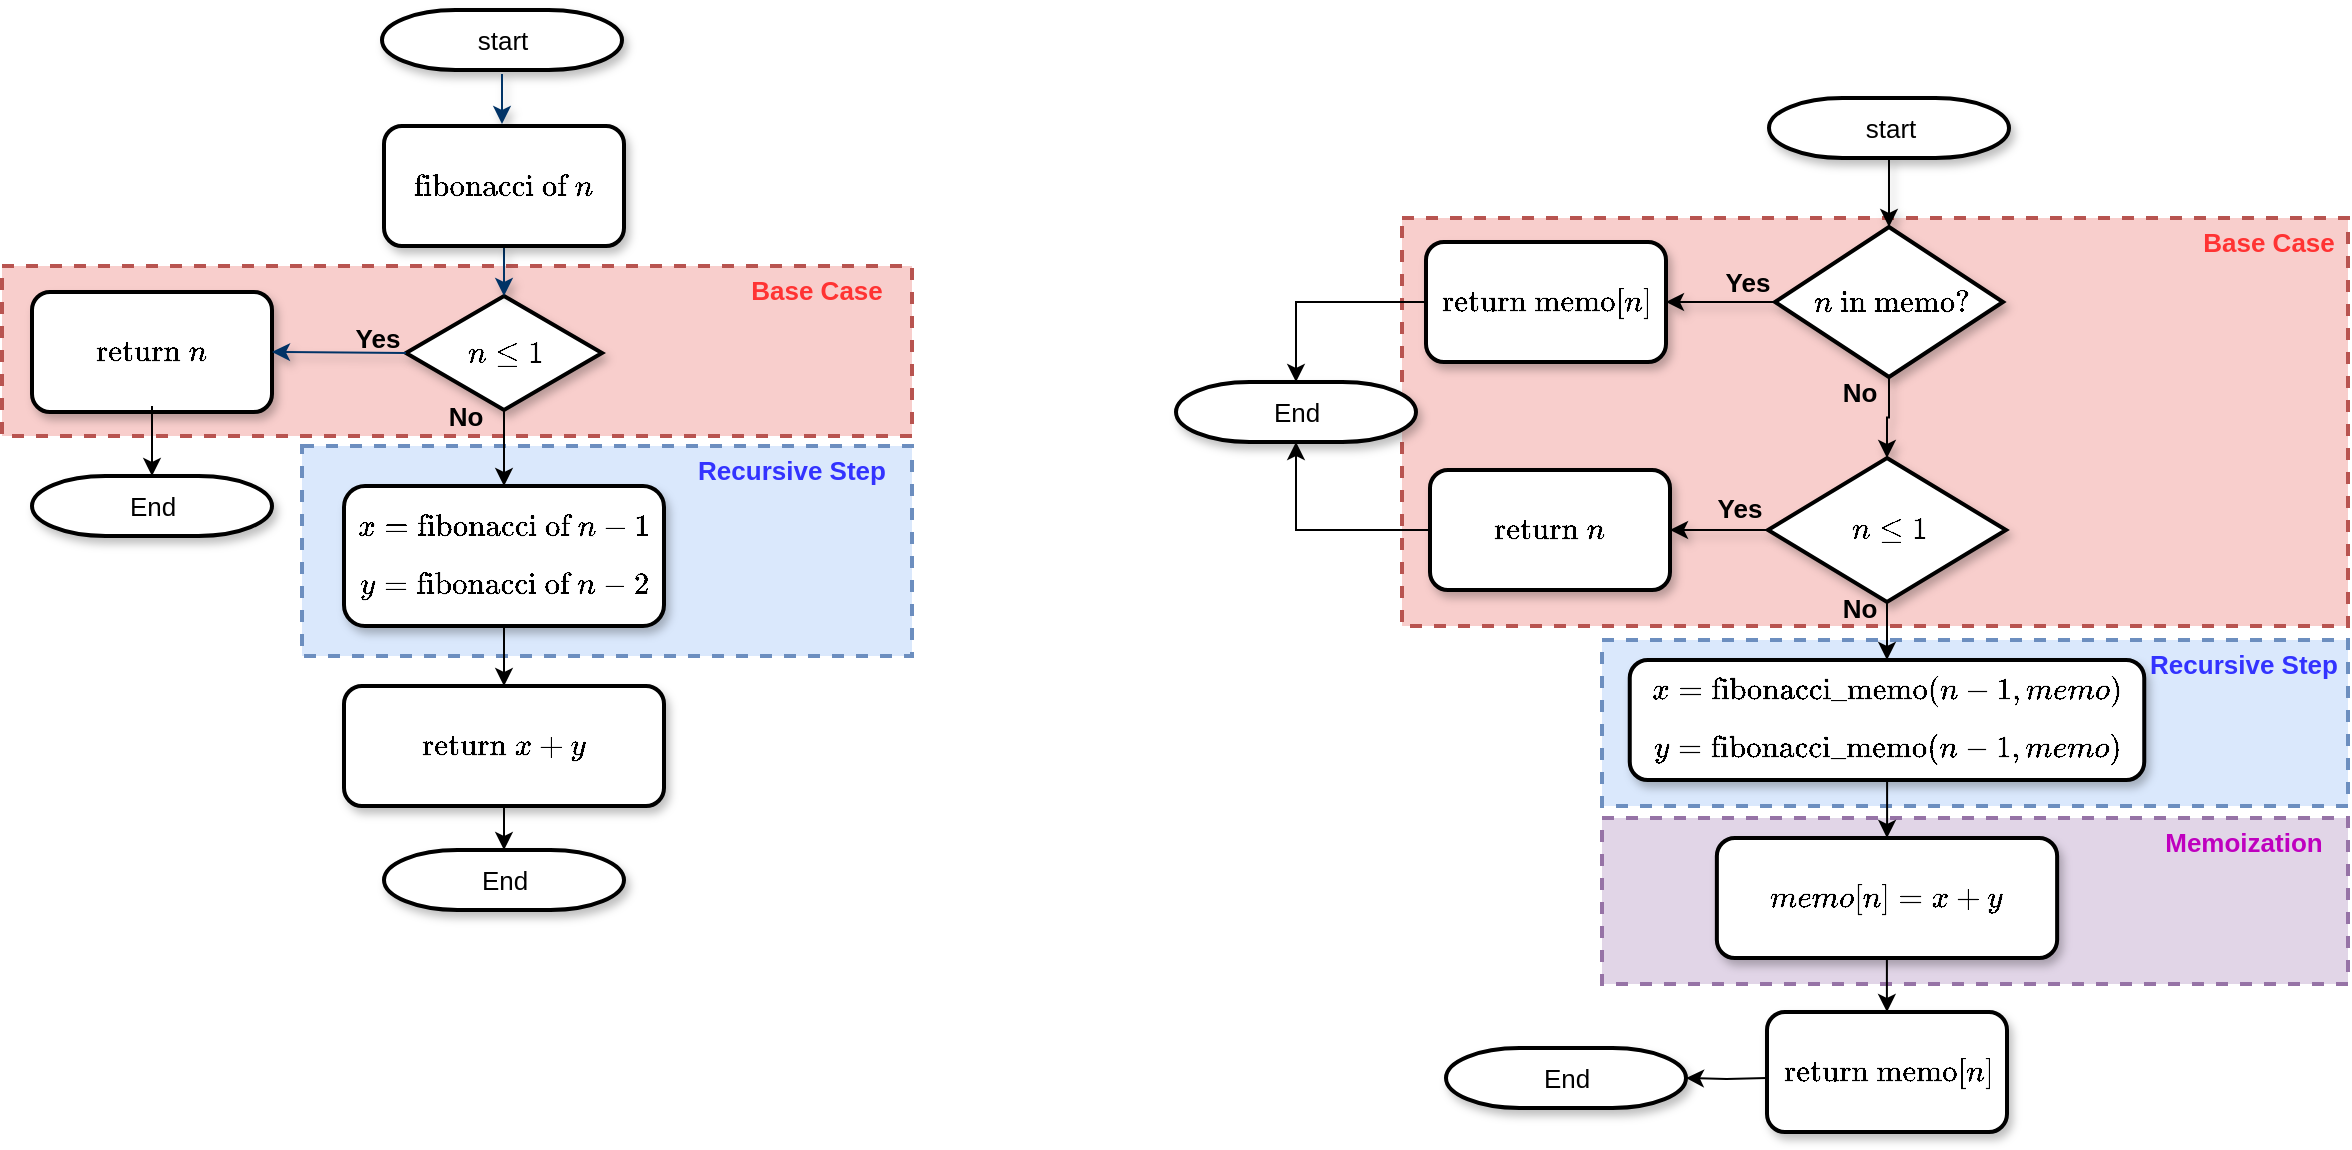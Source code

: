 <mxfile version="24.6.4" type="device">
  <diagram id="6a731a19-8d31-9384-78a2-239565b7b9f0" name="Page-1">
    <mxGraphModel dx="979" dy="567" grid="1" gridSize="5" guides="1" tooltips="1" connect="1" arrows="1" fold="1" page="1" pageScale="1" pageWidth="1169" pageHeight="827" background="none" math="1" shadow="0">
      <root>
        <mxCell id="0" />
        <mxCell id="1" parent="0" />
        <mxCell id="hO0qVl23OE6YJCiqEfhj-31" value="" style="rounded=0;whiteSpace=wrap;html=1;shadow=0;strokeWidth=2;fontSize=13;dashed=1;strokeColor=#9673a6;fillColor=#e1d5e7;" vertex="1" parent="1">
          <mxGeometry x="870" y="491" width="373" height="83" as="geometry" />
        </mxCell>
        <mxCell id="hO0qVl23OE6YJCiqEfhj-32" value="Memoization" style="text;html=1;strokeColor=none;fillColor=none;align=center;verticalAlign=middle;whiteSpace=wrap;rounded=0;shadow=0;dashed=1;strokeWidth=2;fontSize=13;fontColor=#BF00BF;fontStyle=1" vertex="1" parent="1">
          <mxGeometry x="1141.12" y="488" width="100" height="30" as="geometry" />
        </mxCell>
        <mxCell id="hO0qVl23OE6YJCiqEfhj-29" value="" style="rounded=0;whiteSpace=wrap;html=1;shadow=0;strokeWidth=2;fontSize=13;dashed=1;strokeColor=#6c8ebf;fillColor=#dae8fc;" vertex="1" parent="1">
          <mxGeometry x="870" y="402" width="373" height="83" as="geometry" />
        </mxCell>
        <mxCell id="hO0qVl23OE6YJCiqEfhj-30" value="Recursive Step" style="text;html=1;strokeColor=none;fillColor=none;align=center;verticalAlign=middle;whiteSpace=wrap;rounded=0;shadow=0;dashed=1;strokeWidth=2;fontSize=13;fontColor=#3333FF;fontStyle=1" vertex="1" parent="1">
          <mxGeometry x="1141.12" y="399" width="100" height="30" as="geometry" />
        </mxCell>
        <mxCell id="hO0qVl23OE6YJCiqEfhj-26" value="" style="rounded=0;whiteSpace=wrap;html=1;shadow=0;strokeWidth=2;fontSize=13;dashed=1;strokeColor=#b85450;fillColor=#f8cecc;" vertex="1" parent="1">
          <mxGeometry x="770" y="191" width="473" height="204" as="geometry" />
        </mxCell>
        <mxCell id="hO0qVl23OE6YJCiqEfhj-27" value="Base Case" style="text;html=1;strokeColor=none;fillColor=none;align=center;verticalAlign=middle;whiteSpace=wrap;rounded=0;shadow=0;dashed=1;strokeWidth=2;fontSize=13;fontColor=#FF3333;fontStyle=1;" vertex="1" parent="1">
          <mxGeometry x="1166.12" y="188" width="75" height="30" as="geometry" />
        </mxCell>
        <mxCell id="wjTO4BVHrDtdYKm8AEhN-76" value="" style="rounded=0;whiteSpace=wrap;html=1;shadow=0;strokeWidth=2;fontSize=13;dashed=1;strokeColor=#6c8ebf;fillColor=#dae8fc;" parent="1" vertex="1">
          <mxGeometry x="220" y="305" width="305" height="105" as="geometry" />
        </mxCell>
        <mxCell id="wjTO4BVHrDtdYKm8AEhN-74" value="" style="rounded=0;whiteSpace=wrap;html=1;shadow=0;strokeWidth=2;fontSize=13;dashed=1;strokeColor=#b85450;fillColor=#f8cecc;" parent="1" vertex="1">
          <mxGeometry x="70" y="215" width="455" height="85" as="geometry" />
        </mxCell>
        <mxCell id="2" value="start" style="shape=mxgraph.flowchart.terminator;strokeWidth=2;gradientColor=none;gradientDirection=north;fontStyle=0;html=1;fontSize=13;shadow=1;" parent="1" vertex="1">
          <mxGeometry x="260" y="87" width="120" height="30" as="geometry" />
        </mxCell>
        <mxCell id="hO0qVl23OE6YJCiqEfhj-8" style="edgeStyle=orthogonalEdgeStyle;rounded=0;orthogonalLoop=1;jettySize=auto;html=1;" edge="1" parent="1" source="6" target="wjTO4BVHrDtdYKm8AEhN-59">
          <mxGeometry relative="1" as="geometry" />
        </mxCell>
        <mxCell id="6" value="$$n \leq 1$$" style="shape=mxgraph.flowchart.decision;strokeWidth=2;gradientDirection=north;fontStyle=0;html=1;fontSize=13;shadow=1;" parent="1" vertex="1">
          <mxGeometry x="272" y="230" width="98" height="57" as="geometry" />
        </mxCell>
        <mxCell id="7" style="fontStyle=1;strokeColor=#003366;strokeWidth=1;html=1;fontSize=13;shadow=1;" parent="1" edge="1">
          <mxGeometry relative="1" as="geometry">
            <mxPoint x="320.0" y="119" as="sourcePoint" />
            <mxPoint x="320.0" y="144" as="targetPoint" />
          </mxGeometry>
        </mxCell>
        <mxCell id="8" style="fontStyle=1;strokeColor=#003366;strokeWidth=1;html=1;fontSize=13;shadow=1;" parent="1" edge="1">
          <mxGeometry x="-0.5" y="10" relative="1" as="geometry">
            <mxPoint x="321" y="205" as="sourcePoint" />
            <mxPoint x="321" y="230" as="targetPoint" />
            <mxPoint as="offset" />
          </mxGeometry>
        </mxCell>
        <mxCell id="wjTO4BVHrDtdYKm8AEhN-55" value="$$ \text{fibonacci of }n$$" style="rounded=1;whiteSpace=wrap;html=1;strokeWidth=2;fontSize=13;shadow=1;" parent="1" vertex="1">
          <mxGeometry x="261" y="145" width="120" height="60" as="geometry" />
        </mxCell>
        <mxCell id="wjTO4BVHrDtdYKm8AEhN-56" value="$$ \text{return }n$$" style="rounded=1;whiteSpace=wrap;html=1;strokeWidth=2;fontSize=13;shadow=1;" parent="1" vertex="1">
          <mxGeometry x="85" y="228" width="120" height="60" as="geometry" />
        </mxCell>
        <mxCell id="wjTO4BVHrDtdYKm8AEhN-57" style="fontStyle=1;strokeColor=#003366;strokeWidth=1;html=1;exitX=0;exitY=0.5;exitDx=0;exitDy=0;exitPerimeter=0;entryX=1;entryY=0.5;entryDx=0;entryDy=0;fontSize=13;shadow=1;" parent="1" source="6" target="wjTO4BVHrDtdYKm8AEhN-56" edge="1">
          <mxGeometry x="-0.5" y="10" relative="1" as="geometry">
            <mxPoint x="331" y="200.0" as="sourcePoint" />
            <mxPoint x="331" y="240" as="targetPoint" />
            <mxPoint as="offset" />
          </mxGeometry>
        </mxCell>
        <mxCell id="wjTO4BVHrDtdYKm8AEhN-58" value="Yes" style="text;html=1;strokeColor=none;fillColor=none;align=center;verticalAlign=middle;whiteSpace=wrap;rounded=0;strokeWidth=2;fontSize=13;shadow=1;fontStyle=1" parent="1" vertex="1">
          <mxGeometry x="228" y="236" width="60" height="30" as="geometry" />
        </mxCell>
        <mxCell id="hO0qVl23OE6YJCiqEfhj-9" value="" style="edgeStyle=orthogonalEdgeStyle;rounded=0;orthogonalLoop=1;jettySize=auto;html=1;" edge="1" parent="1" source="wjTO4BVHrDtdYKm8AEhN-59" target="wjTO4BVHrDtdYKm8AEhN-70">
          <mxGeometry relative="1" as="geometry" />
        </mxCell>
        <mxCell id="wjTO4BVHrDtdYKm8AEhN-59" value="$$ x= \text{fibonacci of }n-1$$ $$ y =\text{fibonacci of }n-2$$" style="rounded=1;whiteSpace=wrap;html=1;strokeWidth=2;fontSize=13;shadow=1;" parent="1" vertex="1">
          <mxGeometry x="241" y="325" width="160" height="70" as="geometry" />
        </mxCell>
        <mxCell id="wjTO4BVHrDtdYKm8AEhN-70" value="$$ \text{return }x +y&lt;br style=&quot;font-size: 13px;&quot;&gt;$$" style="rounded=1;whiteSpace=wrap;html=1;strokeWidth=2;fontSize=13;shadow=1;" parent="1" vertex="1">
          <mxGeometry x="241" y="425" width="160" height="60" as="geometry" />
        </mxCell>
        <mxCell id="wjTO4BVHrDtdYKm8AEhN-71" value="No" style="text;html=1;strokeColor=none;fillColor=none;align=center;verticalAlign=middle;whiteSpace=wrap;rounded=0;strokeWidth=2;fontSize=13;shadow=1;fontStyle=1" parent="1" vertex="1">
          <mxGeometry x="272" y="275" width="60" height="30" as="geometry" />
        </mxCell>
        <mxCell id="wjTO4BVHrDtdYKm8AEhN-75" value="Base Case" style="text;html=1;strokeColor=none;fillColor=none;align=center;verticalAlign=middle;whiteSpace=wrap;rounded=0;shadow=0;dashed=1;strokeWidth=2;fontSize=13;fontColor=#FF3333;fontStyle=1;" parent="1" vertex="1">
          <mxGeometry x="440" y="212" width="75" height="30" as="geometry" />
        </mxCell>
        <mxCell id="wjTO4BVHrDtdYKm8AEhN-77" value="Recursive Step" style="text;html=1;strokeColor=none;fillColor=none;align=center;verticalAlign=middle;whiteSpace=wrap;rounded=0;shadow=0;dashed=1;strokeWidth=2;fontSize=13;fontColor=#3333FF;fontStyle=1" parent="1" vertex="1">
          <mxGeometry x="415" y="302" width="100" height="30" as="geometry" />
        </mxCell>
        <mxCell id="wjTO4BVHrDtdYKm8AEhN-83" style="edgeStyle=orthogonalEdgeStyle;rounded=0;orthogonalLoop=1;jettySize=auto;html=1;entryX=0.5;entryY=0;entryDx=0;entryDy=0;entryPerimeter=0;shadow=1;fontSize=13;fontColor=#3333FF;endArrow=classic;endFill=1;strokeWidth=1;" parent="1" source="wjTO4BVHrDtdYKm8AEhN-81" target="wjTO4BVHrDtdYKm8AEhN-82" edge="1">
          <mxGeometry relative="1" as="geometry" />
        </mxCell>
        <mxCell id="wjTO4BVHrDtdYKm8AEhN-81" value="start" style="shape=mxgraph.flowchart.terminator;strokeWidth=2;gradientColor=none;gradientDirection=north;fontStyle=0;html=1;fontSize=13;shadow=1;" parent="1" vertex="1">
          <mxGeometry x="953.5" y="131" width="120" height="30" as="geometry" />
        </mxCell>
        <mxCell id="wjTO4BVHrDtdYKm8AEhN-87" style="edgeStyle=orthogonalEdgeStyle;rounded=0;orthogonalLoop=1;jettySize=auto;html=1;entryX=1;entryY=0.5;entryDx=0;entryDy=0;shadow=1;strokeWidth=1;fontSize=13;fontColor=#3333FF;endArrow=classic;endFill=1;" parent="1" source="wjTO4BVHrDtdYKm8AEhN-82" target="wjTO4BVHrDtdYKm8AEhN-85" edge="1">
          <mxGeometry relative="1" as="geometry" />
        </mxCell>
        <mxCell id="wjTO4BVHrDtdYKm8AEhN-89" style="edgeStyle=orthogonalEdgeStyle;rounded=0;orthogonalLoop=1;jettySize=auto;html=1;entryX=0.5;entryY=0;entryDx=0;entryDy=0;entryPerimeter=0;shadow=1;strokeWidth=1;fontSize=13;fontColor=#3333FF;endArrow=classic;endFill=1;" parent="1" source="wjTO4BVHrDtdYKm8AEhN-82" target="wjTO4BVHrDtdYKm8AEhN-88" edge="1">
          <mxGeometry relative="1" as="geometry" />
        </mxCell>
        <mxCell id="wjTO4BVHrDtdYKm8AEhN-82" value="$$n \text{ in memo}?$$" style="shape=mxgraph.flowchart.decision;strokeWidth=2;gradientDirection=north;fontStyle=0;html=1;fontSize=13;shadow=1;" parent="1" vertex="1">
          <mxGeometry x="956.5" y="195.5" width="114" height="75" as="geometry" />
        </mxCell>
        <mxCell id="wjTO4BVHrDtdYKm8AEhN-85" value="$$ \text{return memo}[n]$$" style="rounded=1;whiteSpace=wrap;html=1;strokeWidth=2;fontSize=13;shadow=1;" parent="1" vertex="1">
          <mxGeometry x="782" y="203" width="120" height="60" as="geometry" />
        </mxCell>
        <mxCell id="wjTO4BVHrDtdYKm8AEhN-86" value="Yes" style="text;html=1;strokeColor=none;fillColor=none;align=center;verticalAlign=middle;whiteSpace=wrap;rounded=0;strokeWidth=2;fontSize=13;shadow=1;fontStyle=1" parent="1" vertex="1">
          <mxGeometry x="913" y="208" width="60" height="30" as="geometry" />
        </mxCell>
        <mxCell id="wjTO4BVHrDtdYKm8AEhN-96" style="edgeStyle=orthogonalEdgeStyle;rounded=0;orthogonalLoop=1;jettySize=auto;html=1;entryX=1;entryY=0.5;entryDx=0;entryDy=0;shadow=1;strokeWidth=1;fontSize=13;fontColor=#3333FF;endArrow=classic;endFill=1;" parent="1" source="wjTO4BVHrDtdYKm8AEhN-88" target="wjTO4BVHrDtdYKm8AEhN-93" edge="1">
          <mxGeometry relative="1" as="geometry" />
        </mxCell>
        <mxCell id="wjTO4BVHrDtdYKm8AEhN-88" value="$$n \leq 1$$" style="shape=mxgraph.flowchart.decision;strokeWidth=2;gradientDirection=north;fontStyle=0;html=1;fontSize=13;shadow=1;" parent="1" vertex="1">
          <mxGeometry x="953" y="311" width="119" height="72" as="geometry" />
        </mxCell>
        <mxCell id="wjTO4BVHrDtdYKm8AEhN-90" value="No" style="text;html=1;strokeColor=none;fillColor=none;align=center;verticalAlign=middle;whiteSpace=wrap;rounded=0;strokeWidth=2;fontSize=13;shadow=1;fontStyle=1" parent="1" vertex="1">
          <mxGeometry x="969" y="263" width="60" height="30" as="geometry" />
        </mxCell>
        <mxCell id="wjTO4BVHrDtdYKm8AEhN-93" value="$$ \text{return }n$$" style="rounded=1;whiteSpace=wrap;html=1;strokeWidth=2;fontSize=13;shadow=1;" parent="1" vertex="1">
          <mxGeometry x="784" y="317" width="120" height="60" as="geometry" />
        </mxCell>
        <mxCell id="wjTO4BVHrDtdYKm8AEhN-94" value="Yes" style="text;html=1;strokeColor=none;fillColor=none;align=center;verticalAlign=middle;whiteSpace=wrap;rounded=0;strokeWidth=2;fontSize=13;shadow=1;fontStyle=1" parent="1" vertex="1">
          <mxGeometry x="909" y="321" width="60" height="30" as="geometry" />
        </mxCell>
        <mxCell id="hO0qVl23OE6YJCiqEfhj-24" style="edgeStyle=orthogonalEdgeStyle;rounded=0;orthogonalLoop=1;jettySize=auto;html=1;entryX=0.5;entryY=0;entryDx=0;entryDy=0;" edge="1" parent="1" source="wjTO4BVHrDtdYKm8AEhN-97" target="hO0qVl23OE6YJCiqEfhj-19">
          <mxGeometry relative="1" as="geometry" />
        </mxCell>
        <mxCell id="wjTO4BVHrDtdYKm8AEhN-97" value="$$ x = \text{fibonacci_memo}(n-1,memo)$$$$ y= \text{fibonacci_memo}(n-1,memo)$$" style="rounded=1;whiteSpace=wrap;html=1;strokeWidth=2;fontSize=13;shadow=1;" parent="1" vertex="1">
          <mxGeometry x="883.875" y="412" width="257.25" height="60" as="geometry" />
        </mxCell>
        <mxCell id="hO0qVl23OE6YJCiqEfhj-10" value="End" style="shape=mxgraph.flowchart.terminator;strokeWidth=2;gradientColor=none;gradientDirection=north;fontStyle=0;html=1;fontSize=13;shadow=1;" vertex="1" parent="1">
          <mxGeometry x="261" y="507" width="120" height="30" as="geometry" />
        </mxCell>
        <mxCell id="hO0qVl23OE6YJCiqEfhj-11" style="edgeStyle=orthogonalEdgeStyle;rounded=0;orthogonalLoop=1;jettySize=auto;html=1;entryX=0.5;entryY=0;entryDx=0;entryDy=0;entryPerimeter=0;" edge="1" parent="1" source="wjTO4BVHrDtdYKm8AEhN-70" target="hO0qVl23OE6YJCiqEfhj-10">
          <mxGeometry relative="1" as="geometry" />
        </mxCell>
        <mxCell id="hO0qVl23OE6YJCiqEfhj-12" value="End" style="shape=mxgraph.flowchart.terminator;strokeWidth=2;gradientColor=none;gradientDirection=north;fontStyle=0;html=1;fontSize=13;shadow=1;" vertex="1" parent="1">
          <mxGeometry x="85" y="320" width="120" height="30" as="geometry" />
        </mxCell>
        <mxCell id="hO0qVl23OE6YJCiqEfhj-13" style="edgeStyle=orthogonalEdgeStyle;rounded=0;orthogonalLoop=1;jettySize=auto;html=1;entryX=0.5;entryY=0;entryDx=0;entryDy=0;entryPerimeter=0;exitX=0.5;exitY=0.95;exitDx=0;exitDy=0;exitPerimeter=0;" edge="1" parent="1" target="hO0qVl23OE6YJCiqEfhj-12" source="wjTO4BVHrDtdYKm8AEhN-56">
          <mxGeometry relative="1" as="geometry">
            <mxPoint x="145" y="290" as="sourcePoint" />
          </mxGeometry>
        </mxCell>
        <mxCell id="hO0qVl23OE6YJCiqEfhj-15" style="edgeStyle=orthogonalEdgeStyle;rounded=0;orthogonalLoop=1;jettySize=auto;html=1;entryX=0.5;entryY=0;entryDx=0;entryDy=0;" edge="1" parent="1" source="wjTO4BVHrDtdYKm8AEhN-88" target="wjTO4BVHrDtdYKm8AEhN-97">
          <mxGeometry relative="1" as="geometry" />
        </mxCell>
        <mxCell id="hO0qVl23OE6YJCiqEfhj-16" value="End" style="shape=mxgraph.flowchart.terminator;strokeWidth=2;gradientColor=none;gradientDirection=north;fontStyle=0;html=1;fontSize=13;shadow=1;" vertex="1" parent="1">
          <mxGeometry x="657" y="273" width="120" height="30" as="geometry" />
        </mxCell>
        <mxCell id="hO0qVl23OE6YJCiqEfhj-17" style="edgeStyle=orthogonalEdgeStyle;rounded=0;orthogonalLoop=1;jettySize=auto;html=1;entryX=0.5;entryY=0;entryDx=0;entryDy=0;entryPerimeter=0;" edge="1" parent="1" source="wjTO4BVHrDtdYKm8AEhN-85" target="hO0qVl23OE6YJCiqEfhj-16">
          <mxGeometry relative="1" as="geometry" />
        </mxCell>
        <mxCell id="hO0qVl23OE6YJCiqEfhj-18" style="edgeStyle=orthogonalEdgeStyle;rounded=0;orthogonalLoop=1;jettySize=auto;html=1;entryX=0.5;entryY=1;entryDx=0;entryDy=0;entryPerimeter=0;" edge="1" parent="1" source="wjTO4BVHrDtdYKm8AEhN-93" target="hO0qVl23OE6YJCiqEfhj-16">
          <mxGeometry relative="1" as="geometry" />
        </mxCell>
        <mxCell id="hO0qVl23OE6YJCiqEfhj-25" style="edgeStyle=orthogonalEdgeStyle;rounded=0;orthogonalLoop=1;jettySize=auto;html=1;" edge="1" parent="1" source="hO0qVl23OE6YJCiqEfhj-19" target="hO0qVl23OE6YJCiqEfhj-20">
          <mxGeometry relative="1" as="geometry" />
        </mxCell>
        <mxCell id="hO0qVl23OE6YJCiqEfhj-19" value="$$ memo[n] =x+y$$" style="rounded=1;whiteSpace=wrap;html=1;strokeWidth=2;fontSize=13;shadow=1;" vertex="1" parent="1">
          <mxGeometry x="927.435" y="501" width="170.13" height="60" as="geometry" />
        </mxCell>
        <mxCell id="hO0qVl23OE6YJCiqEfhj-20" value="$$ \text{return memo}[n]$$" style="rounded=1;whiteSpace=wrap;html=1;strokeWidth=2;fontSize=13;shadow=1;" vertex="1" parent="1">
          <mxGeometry x="952.5" y="588" width="120" height="60" as="geometry" />
        </mxCell>
        <mxCell id="hO0qVl23OE6YJCiqEfhj-21" value="End" style="shape=mxgraph.flowchart.terminator;strokeWidth=2;gradientColor=none;gradientDirection=north;fontStyle=0;html=1;fontSize=13;shadow=1;" vertex="1" parent="1">
          <mxGeometry x="792" y="606" width="120" height="30" as="geometry" />
        </mxCell>
        <mxCell id="hO0qVl23OE6YJCiqEfhj-22" style="edgeStyle=orthogonalEdgeStyle;rounded=0;orthogonalLoop=1;jettySize=auto;html=1;entryX=1;entryY=0.5;entryDx=0;entryDy=0;entryPerimeter=0;" edge="1" parent="1" target="hO0qVl23OE6YJCiqEfhj-21">
          <mxGeometry relative="1" as="geometry">
            <mxPoint x="952.5" y="621.034" as="sourcePoint" />
            <mxPoint x="887.0" y="630" as="targetPoint" />
          </mxGeometry>
        </mxCell>
        <mxCell id="hO0qVl23OE6YJCiqEfhj-28" value="No" style="text;html=1;strokeColor=none;fillColor=none;align=center;verticalAlign=middle;whiteSpace=wrap;rounded=0;strokeWidth=2;fontSize=13;shadow=1;fontStyle=1" vertex="1" parent="1">
          <mxGeometry x="969" y="371" width="60" height="30" as="geometry" />
        </mxCell>
      </root>
    </mxGraphModel>
  </diagram>
</mxfile>
